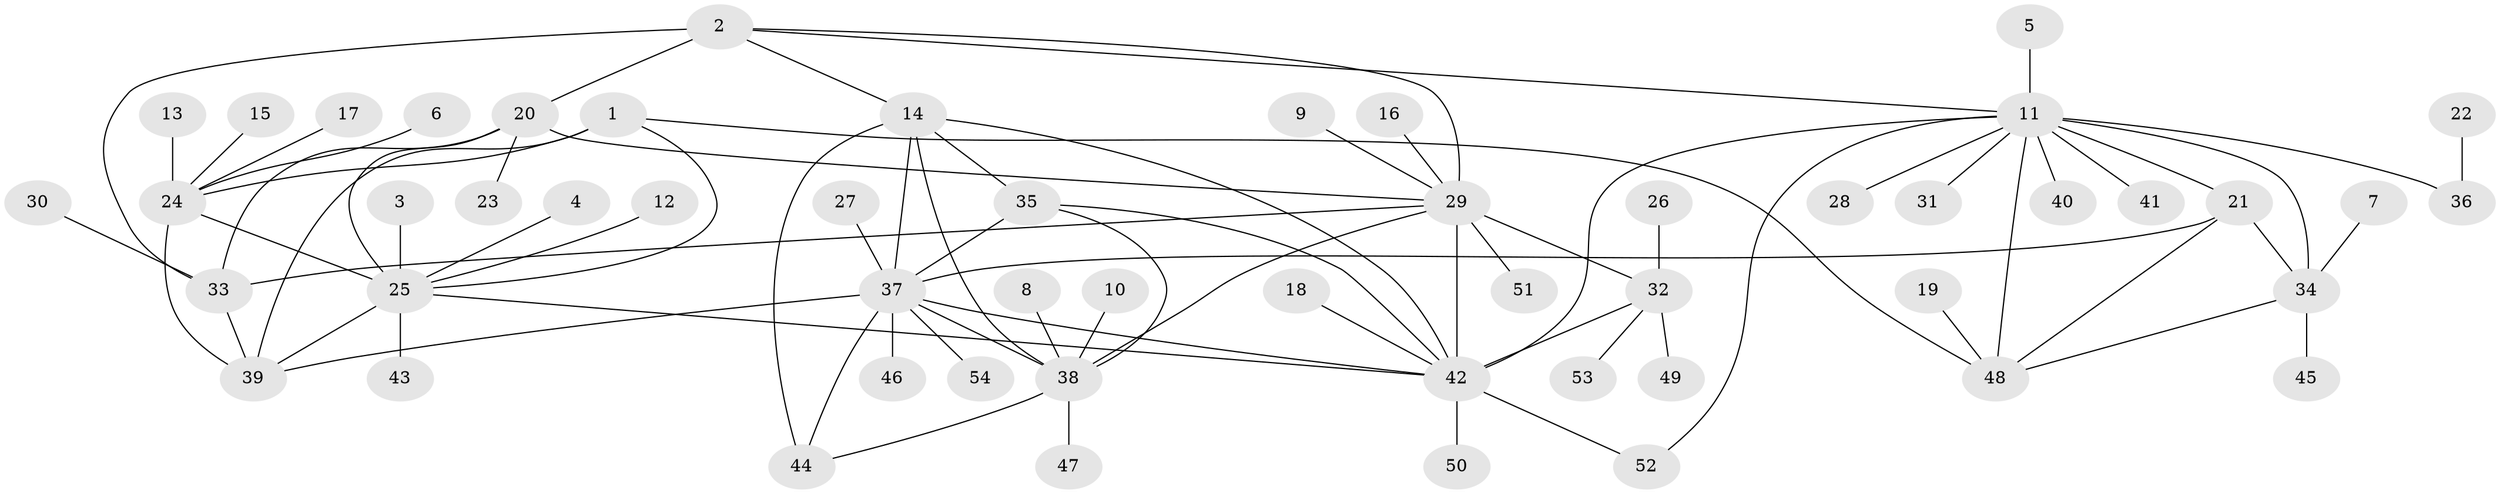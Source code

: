 // original degree distribution, {8: 0.02912621359223301, 4: 0.04854368932038835, 9: 0.02912621359223301, 7: 0.04854368932038835, 5: 0.04854368932038835, 12: 0.019417475728155338, 6: 0.038834951456310676, 11: 0.019417475728155338, 1: 0.5825242718446602, 2: 0.10679611650485436, 3: 0.02912621359223301}
// Generated by graph-tools (version 1.1) at 2025/26/03/09/25 03:26:37]
// undirected, 54 vertices, 79 edges
graph export_dot {
graph [start="1"]
  node [color=gray90,style=filled];
  1;
  2;
  3;
  4;
  5;
  6;
  7;
  8;
  9;
  10;
  11;
  12;
  13;
  14;
  15;
  16;
  17;
  18;
  19;
  20;
  21;
  22;
  23;
  24;
  25;
  26;
  27;
  28;
  29;
  30;
  31;
  32;
  33;
  34;
  35;
  36;
  37;
  38;
  39;
  40;
  41;
  42;
  43;
  44;
  45;
  46;
  47;
  48;
  49;
  50;
  51;
  52;
  53;
  54;
  1 -- 24 [weight=2.0];
  1 -- 25 [weight=1.0];
  1 -- 39 [weight=1.0];
  1 -- 48 [weight=1.0];
  2 -- 11 [weight=1.0];
  2 -- 14 [weight=1.0];
  2 -- 20 [weight=2.0];
  2 -- 29 [weight=2.0];
  2 -- 33 [weight=2.0];
  3 -- 25 [weight=1.0];
  4 -- 25 [weight=1.0];
  5 -- 11 [weight=1.0];
  6 -- 24 [weight=1.0];
  7 -- 34 [weight=1.0];
  8 -- 38 [weight=1.0];
  9 -- 29 [weight=1.0];
  10 -- 38 [weight=1.0];
  11 -- 21 [weight=2.0];
  11 -- 28 [weight=1.0];
  11 -- 31 [weight=1.0];
  11 -- 34 [weight=2.0];
  11 -- 36 [weight=1.0];
  11 -- 40 [weight=1.0];
  11 -- 41 [weight=1.0];
  11 -- 42 [weight=1.0];
  11 -- 48 [weight=2.0];
  11 -- 52 [weight=1.0];
  12 -- 25 [weight=1.0];
  13 -- 24 [weight=1.0];
  14 -- 35 [weight=1.0];
  14 -- 37 [weight=2.0];
  14 -- 38 [weight=2.0];
  14 -- 42 [weight=1.0];
  14 -- 44 [weight=2.0];
  15 -- 24 [weight=1.0];
  16 -- 29 [weight=1.0];
  17 -- 24 [weight=1.0];
  18 -- 42 [weight=1.0];
  19 -- 48 [weight=1.0];
  20 -- 23 [weight=1.0];
  20 -- 25 [weight=1.0];
  20 -- 29 [weight=1.0];
  20 -- 33 [weight=1.0];
  21 -- 34 [weight=1.0];
  21 -- 37 [weight=1.0];
  21 -- 48 [weight=1.0];
  22 -- 36 [weight=1.0];
  24 -- 25 [weight=2.0];
  24 -- 39 [weight=2.0];
  25 -- 39 [weight=1.0];
  25 -- 42 [weight=1.0];
  25 -- 43 [weight=1.0];
  26 -- 32 [weight=1.0];
  27 -- 37 [weight=1.0];
  29 -- 32 [weight=1.0];
  29 -- 33 [weight=1.0];
  29 -- 38 [weight=1.0];
  29 -- 42 [weight=3.0];
  29 -- 51 [weight=1.0];
  30 -- 33 [weight=1.0];
  32 -- 42 [weight=3.0];
  32 -- 49 [weight=1.0];
  32 -- 53 [weight=1.0];
  33 -- 39 [weight=1.0];
  34 -- 45 [weight=1.0];
  34 -- 48 [weight=1.0];
  35 -- 37 [weight=2.0];
  35 -- 38 [weight=1.0];
  35 -- 42 [weight=1.0];
  37 -- 38 [weight=1.0];
  37 -- 39 [weight=1.0];
  37 -- 42 [weight=1.0];
  37 -- 44 [weight=1.0];
  37 -- 46 [weight=1.0];
  37 -- 54 [weight=1.0];
  38 -- 44 [weight=1.0];
  38 -- 47 [weight=1.0];
  42 -- 50 [weight=1.0];
  42 -- 52 [weight=1.0];
}
